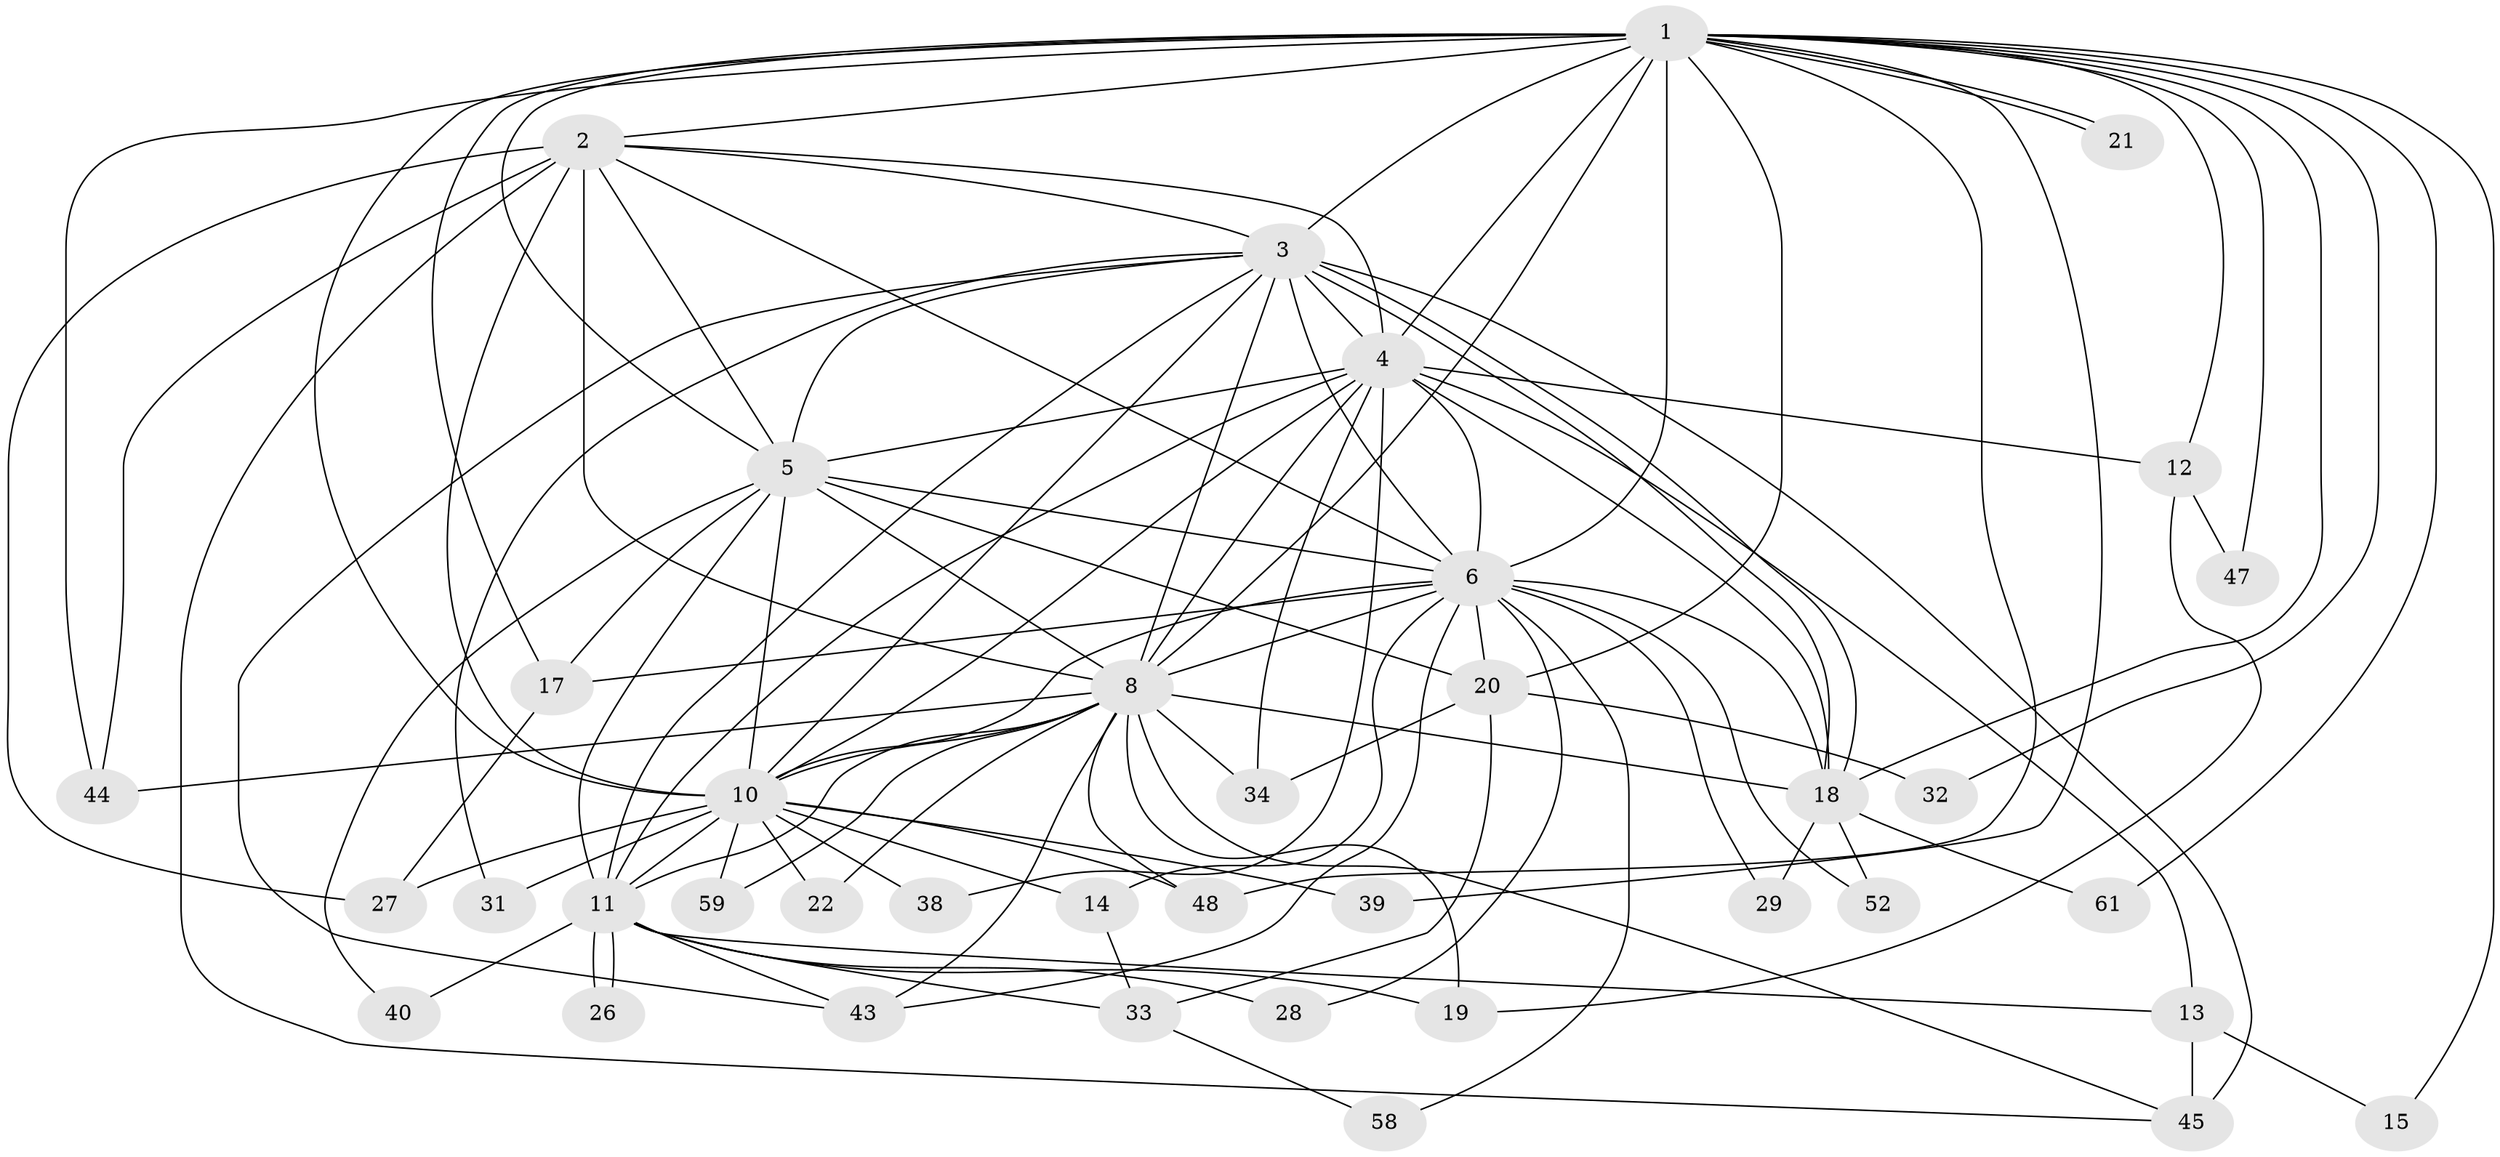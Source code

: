 // original degree distribution, {24: 0.01282051282051282, 15: 0.02564102564102564, 16: 0.02564102564102564, 17: 0.02564102564102564, 13: 0.01282051282051282, 18: 0.01282051282051282, 21: 0.01282051282051282, 12: 0.01282051282051282, 5: 0.02564102564102564, 3: 0.14102564102564102, 2: 0.5641025641025641, 4: 0.10256410256410256, 9: 0.01282051282051282, 6: 0.01282051282051282}
// Generated by graph-tools (version 1.1) at 2025/13/03/09/25 04:13:47]
// undirected, 39 vertices, 109 edges
graph export_dot {
graph [start="1"]
  node [color=gray90,style=filled];
  1 [super="+23"];
  2 [super="+53+25"];
  3;
  4 [super="+30"];
  5;
  6 [super="+35+7+73"];
  8 [super="+75+9+63+50+24"];
  10 [super="+16+56"];
  11 [super="+74+51"];
  12 [super="+37"];
  13 [super="+41"];
  14 [super="+54"];
  15;
  17 [super="+57"];
  18 [super="+66+72+49"];
  19;
  20 [super="+62"];
  21;
  22;
  26;
  27 [super="+42"];
  28;
  29;
  31;
  32;
  33;
  34 [super="+55"];
  38;
  39;
  40;
  43 [super="+60"];
  44;
  45 [super="+68+67"];
  47;
  48;
  52 [super="+69"];
  58;
  59;
  61;
  1 -- 2;
  1 -- 3;
  1 -- 4;
  1 -- 5;
  1 -- 6 [weight=3];
  1 -- 8 [weight=3];
  1 -- 10;
  1 -- 12;
  1 -- 15;
  1 -- 20;
  1 -- 21;
  1 -- 21;
  1 -- 32;
  1 -- 39;
  1 -- 44;
  1 -- 47;
  1 -- 48;
  1 -- 61;
  1 -- 18;
  1 -- 17;
  2 -- 3;
  2 -- 4;
  2 -- 5;
  2 -- 6 [weight=3];
  2 -- 8 [weight=4];
  2 -- 10 [weight=2];
  2 -- 27;
  2 -- 44;
  2 -- 45;
  3 -- 4;
  3 -- 5;
  3 -- 6 [weight=2];
  3 -- 8 [weight=2];
  3 -- 10;
  3 -- 11;
  3 -- 18;
  3 -- 18;
  3 -- 31;
  3 -- 43;
  3 -- 45 [weight=2];
  4 -- 5;
  4 -- 6 [weight=2];
  4 -- 8 [weight=4];
  4 -- 10;
  4 -- 11;
  4 -- 12 [weight=2];
  4 -- 13 [weight=2];
  4 -- 34;
  4 -- 38;
  4 -- 18;
  5 -- 6 [weight=2];
  5 -- 8 [weight=2];
  5 -- 10;
  5 -- 20;
  5 -- 40;
  5 -- 11;
  5 -- 17;
  6 -- 8 [weight=6];
  6 -- 10 [weight=2];
  6 -- 28;
  6 -- 29;
  6 -- 43;
  6 -- 52 [weight=2];
  6 -- 58;
  6 -- 14;
  6 -- 17;
  6 -- 18;
  6 -- 20;
  8 -- 10 [weight=3];
  8 -- 19;
  8 -- 59;
  8 -- 48;
  8 -- 34;
  8 -- 44 [weight=2];
  8 -- 45;
  8 -- 18;
  8 -- 22;
  8 -- 43;
  8 -- 11;
  10 -- 14;
  10 -- 22;
  10 -- 27;
  10 -- 31;
  10 -- 38;
  10 -- 39;
  10 -- 48 [weight=2];
  10 -- 59;
  10 -- 11;
  11 -- 13;
  11 -- 19;
  11 -- 26;
  11 -- 26;
  11 -- 28;
  11 -- 33;
  11 -- 40;
  11 -- 43;
  12 -- 47;
  12 -- 19;
  13 -- 15;
  13 -- 45;
  14 -- 33;
  17 -- 27;
  18 -- 29;
  18 -- 52;
  18 -- 61;
  20 -- 32;
  20 -- 33;
  20 -- 34;
  33 -- 58;
}
